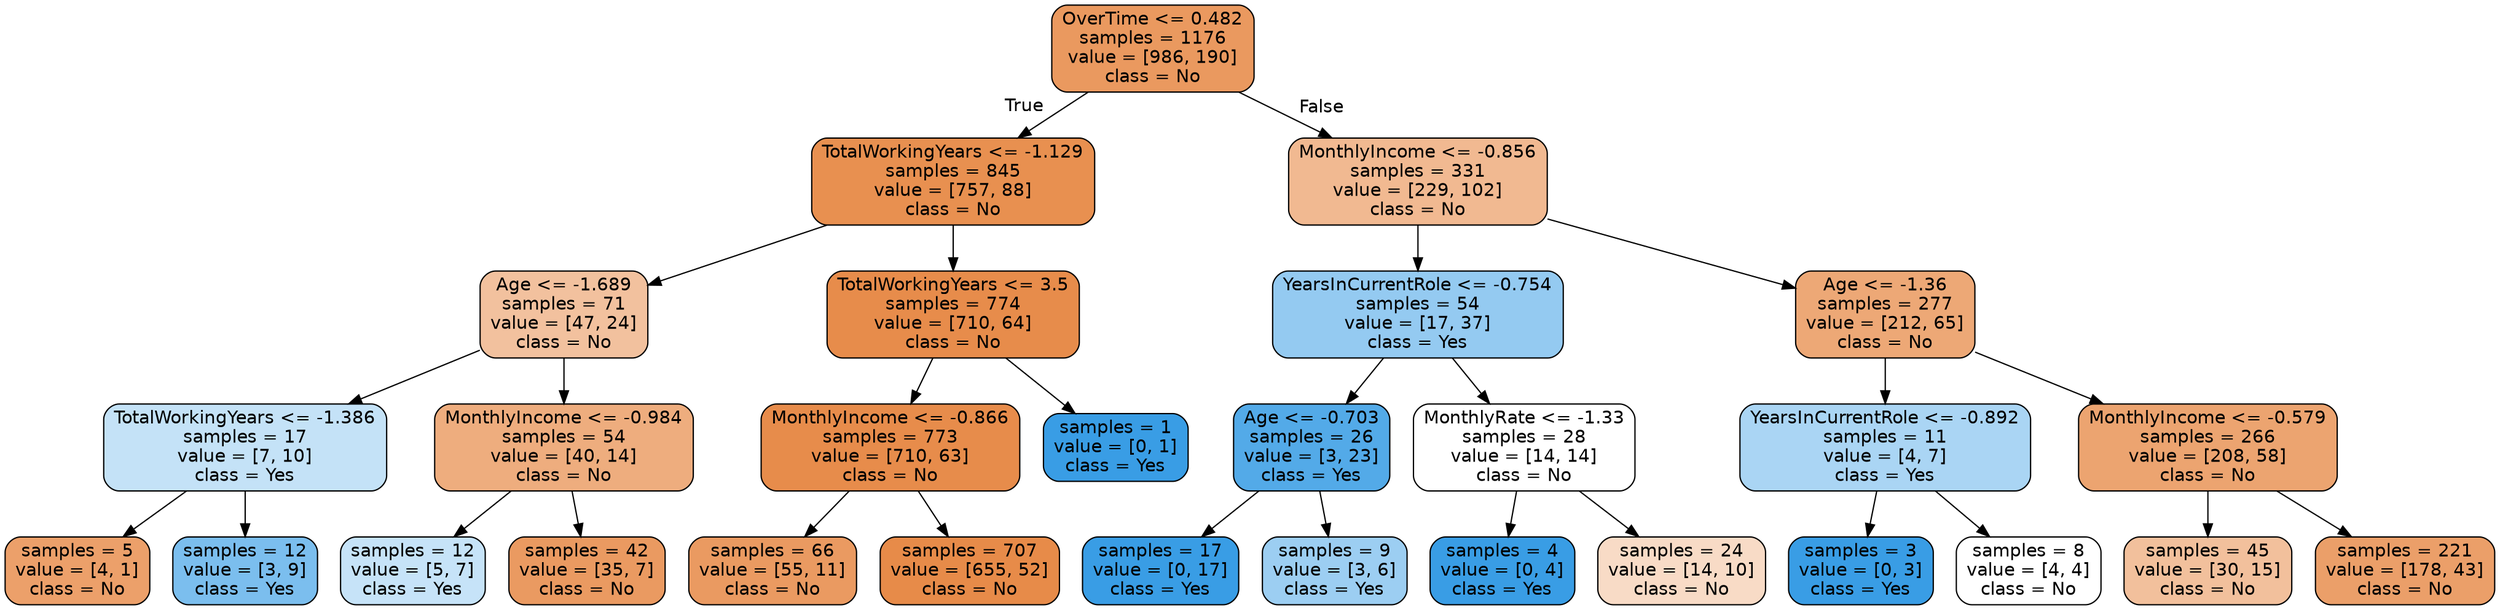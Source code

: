 digraph Tree {
node [shape=box, style="filled, rounded", color="black", fontname="helvetica"] ;
edge [fontname="helvetica"] ;
0 [label="OverTime <= 0.482\nsamples = 1176\nvalue = [986, 190]\nclass = No", fillcolor="#ea995f"] ;
1 [label="TotalWorkingYears <= -1.129\nsamples = 845\nvalue = [757, 88]\nclass = No", fillcolor="#e89050"] ;
0 -> 1 [labeldistance=2.5, labelangle=45, headlabel="True"] ;
2 [label="Age <= -1.689\nsamples = 71\nvalue = [47, 24]\nclass = No", fillcolor="#f2c19e"] ;
1 -> 2 ;
3 [label="TotalWorkingYears <= -1.386\nsamples = 17\nvalue = [7, 10]\nclass = Yes", fillcolor="#c4e2f7"] ;
2 -> 3 ;
4 [label="samples = 5\nvalue = [4, 1]\nclass = No", fillcolor="#eca06a"] ;
3 -> 4 ;
5 [label="samples = 12\nvalue = [3, 9]\nclass = Yes", fillcolor="#7bbeee"] ;
3 -> 5 ;
6 [label="MonthlyIncome <= -0.984\nsamples = 54\nvalue = [40, 14]\nclass = No", fillcolor="#eead7e"] ;
2 -> 6 ;
7 [label="samples = 12\nvalue = [5, 7]\nclass = Yes", fillcolor="#c6e3f8"] ;
6 -> 7 ;
8 [label="samples = 42\nvalue = [35, 7]\nclass = No", fillcolor="#ea9a61"] ;
6 -> 8 ;
9 [label="TotalWorkingYears <= 3.5\nsamples = 774\nvalue = [710, 64]\nclass = No", fillcolor="#e78c4b"] ;
1 -> 9 ;
10 [label="MonthlyIncome <= -0.866\nsamples = 773\nvalue = [710, 63]\nclass = No", fillcolor="#e78c4b"] ;
9 -> 10 ;
11 [label="samples = 66\nvalue = [55, 11]\nclass = No", fillcolor="#ea9a61"] ;
10 -> 11 ;
12 [label="samples = 707\nvalue = [655, 52]\nclass = No", fillcolor="#e78b49"] ;
10 -> 12 ;
13 [label="samples = 1\nvalue = [0, 1]\nclass = Yes", fillcolor="#399de5"] ;
9 -> 13 ;
14 [label="MonthlyIncome <= -0.856\nsamples = 331\nvalue = [229, 102]\nclass = No", fillcolor="#f1b991"] ;
0 -> 14 [labeldistance=2.5, labelangle=-45, headlabel="False"] ;
15 [label="YearsInCurrentRole <= -0.754\nsamples = 54\nvalue = [17, 37]\nclass = Yes", fillcolor="#94caf1"] ;
14 -> 15 ;
16 [label="Age <= -0.703\nsamples = 26\nvalue = [3, 23]\nclass = Yes", fillcolor="#53aae8"] ;
15 -> 16 ;
17 [label="samples = 17\nvalue = [0, 17]\nclass = Yes", fillcolor="#399de5"] ;
16 -> 17 ;
18 [label="samples = 9\nvalue = [3, 6]\nclass = Yes", fillcolor="#9ccef2"] ;
16 -> 18 ;
19 [label="MonthlyRate <= -1.33\nsamples = 28\nvalue = [14, 14]\nclass = No", fillcolor="#ffffff"] ;
15 -> 19 ;
20 [label="samples = 4\nvalue = [0, 4]\nclass = Yes", fillcolor="#399de5"] ;
19 -> 20 ;
21 [label="samples = 24\nvalue = [14, 10]\nclass = No", fillcolor="#f8dbc6"] ;
19 -> 21 ;
22 [label="Age <= -1.36\nsamples = 277\nvalue = [212, 65]\nclass = No", fillcolor="#eda876"] ;
14 -> 22 ;
23 [label="YearsInCurrentRole <= -0.892\nsamples = 11\nvalue = [4, 7]\nclass = Yes", fillcolor="#aad5f4"] ;
22 -> 23 ;
24 [label="samples = 3\nvalue = [0, 3]\nclass = Yes", fillcolor="#399de5"] ;
23 -> 24 ;
25 [label="samples = 8\nvalue = [4, 4]\nclass = No", fillcolor="#ffffff"] ;
23 -> 25 ;
26 [label="MonthlyIncome <= -0.579\nsamples = 266\nvalue = [208, 58]\nclass = No", fillcolor="#eca470"] ;
22 -> 26 ;
27 [label="samples = 45\nvalue = [30, 15]\nclass = No", fillcolor="#f2c09c"] ;
26 -> 27 ;
28 [label="samples = 221\nvalue = [178, 43]\nclass = No", fillcolor="#eb9f69"] ;
26 -> 28 ;
}